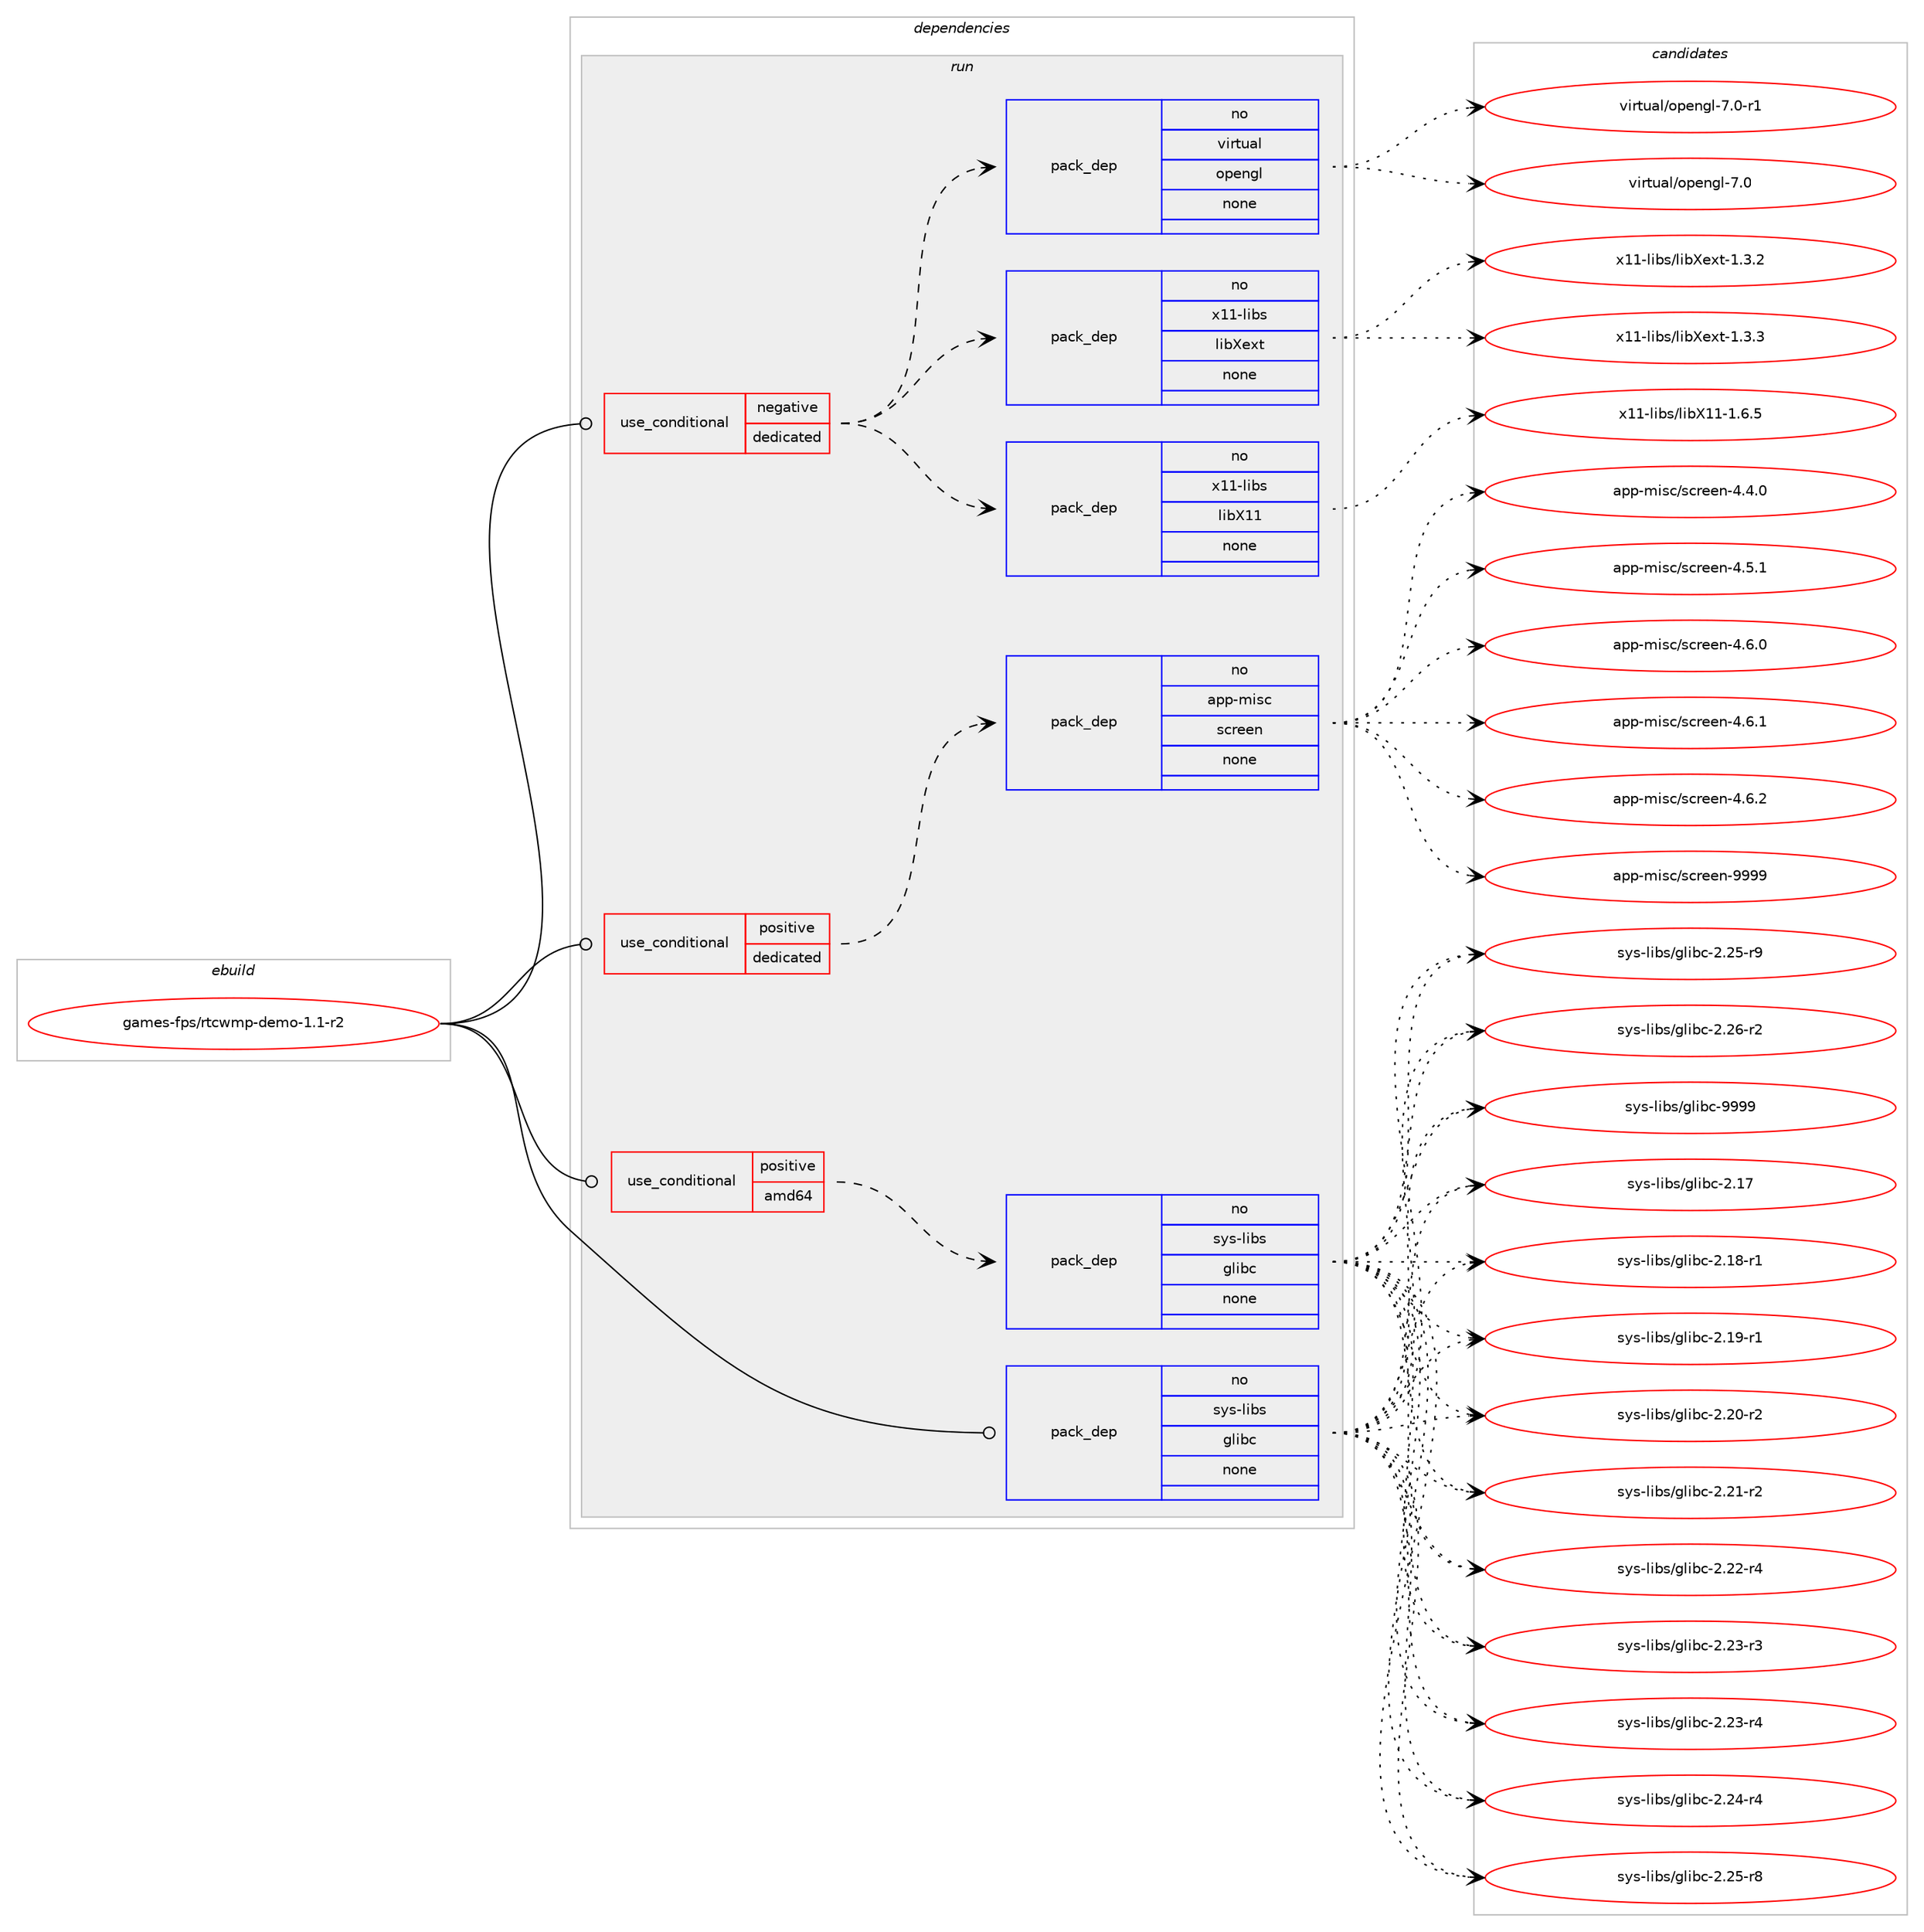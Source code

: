 digraph prolog {

# *************
# Graph options
# *************

newrank=true;
concentrate=true;
compound=true;
graph [rankdir=LR,fontname=Helvetica,fontsize=10,ranksep=1.5];#, ranksep=2.5, nodesep=0.2];
edge  [arrowhead=vee];
node  [fontname=Helvetica,fontsize=10];

# **********
# The ebuild
# **********

subgraph cluster_leftcol {
color=gray;
rank=same;
label=<<i>ebuild</i>>;
id [label="games-fps/rtcwmp-demo-1.1-r2", color=red, width=4, href="../games-fps/rtcwmp-demo-1.1-r2.svg"];
}

# ****************
# The dependencies
# ****************

subgraph cluster_midcol {
color=gray;
label=<<i>dependencies</i>>;
subgraph cluster_compile {
fillcolor="#eeeeee";
style=filled;
label=<<i>compile</i>>;
}
subgraph cluster_compileandrun {
fillcolor="#eeeeee";
style=filled;
label=<<i>compile and run</i>>;
}
subgraph cluster_run {
fillcolor="#eeeeee";
style=filled;
label=<<i>run</i>>;
subgraph cond80563 {
dependency299380 [label=<<TABLE BORDER="0" CELLBORDER="1" CELLSPACING="0" CELLPADDING="4"><TR><TD ROWSPAN="3" CELLPADDING="10">use_conditional</TD></TR><TR><TD>negative</TD></TR><TR><TD>dedicated</TD></TR></TABLE>>, shape=none, color=red];
subgraph pack214192 {
dependency299381 [label=<<TABLE BORDER="0" CELLBORDER="1" CELLSPACING="0" CELLPADDING="4" WIDTH="220"><TR><TD ROWSPAN="6" CELLPADDING="30">pack_dep</TD></TR><TR><TD WIDTH="110">no</TD></TR><TR><TD>virtual</TD></TR><TR><TD>opengl</TD></TR><TR><TD>none</TD></TR><TR><TD></TD></TR></TABLE>>, shape=none, color=blue];
}
dependency299380:e -> dependency299381:w [weight=20,style="dashed",arrowhead="vee"];
subgraph pack214193 {
dependency299382 [label=<<TABLE BORDER="0" CELLBORDER="1" CELLSPACING="0" CELLPADDING="4" WIDTH="220"><TR><TD ROWSPAN="6" CELLPADDING="30">pack_dep</TD></TR><TR><TD WIDTH="110">no</TD></TR><TR><TD>x11-libs</TD></TR><TR><TD>libX11</TD></TR><TR><TD>none</TD></TR><TR><TD></TD></TR></TABLE>>, shape=none, color=blue];
}
dependency299380:e -> dependency299382:w [weight=20,style="dashed",arrowhead="vee"];
subgraph pack214194 {
dependency299383 [label=<<TABLE BORDER="0" CELLBORDER="1" CELLSPACING="0" CELLPADDING="4" WIDTH="220"><TR><TD ROWSPAN="6" CELLPADDING="30">pack_dep</TD></TR><TR><TD WIDTH="110">no</TD></TR><TR><TD>x11-libs</TD></TR><TR><TD>libXext</TD></TR><TR><TD>none</TD></TR><TR><TD></TD></TR></TABLE>>, shape=none, color=blue];
}
dependency299380:e -> dependency299383:w [weight=20,style="dashed",arrowhead="vee"];
}
id:e -> dependency299380:w [weight=20,style="solid",arrowhead="odot"];
subgraph cond80564 {
dependency299384 [label=<<TABLE BORDER="0" CELLBORDER="1" CELLSPACING="0" CELLPADDING="4"><TR><TD ROWSPAN="3" CELLPADDING="10">use_conditional</TD></TR><TR><TD>positive</TD></TR><TR><TD>amd64</TD></TR></TABLE>>, shape=none, color=red];
subgraph pack214195 {
dependency299385 [label=<<TABLE BORDER="0" CELLBORDER="1" CELLSPACING="0" CELLPADDING="4" WIDTH="220"><TR><TD ROWSPAN="6" CELLPADDING="30">pack_dep</TD></TR><TR><TD WIDTH="110">no</TD></TR><TR><TD>sys-libs</TD></TR><TR><TD>glibc</TD></TR><TR><TD>none</TD></TR><TR><TD></TD></TR></TABLE>>, shape=none, color=blue];
}
dependency299384:e -> dependency299385:w [weight=20,style="dashed",arrowhead="vee"];
}
id:e -> dependency299384:w [weight=20,style="solid",arrowhead="odot"];
subgraph cond80565 {
dependency299386 [label=<<TABLE BORDER="0" CELLBORDER="1" CELLSPACING="0" CELLPADDING="4"><TR><TD ROWSPAN="3" CELLPADDING="10">use_conditional</TD></TR><TR><TD>positive</TD></TR><TR><TD>dedicated</TD></TR></TABLE>>, shape=none, color=red];
subgraph pack214196 {
dependency299387 [label=<<TABLE BORDER="0" CELLBORDER="1" CELLSPACING="0" CELLPADDING="4" WIDTH="220"><TR><TD ROWSPAN="6" CELLPADDING="30">pack_dep</TD></TR><TR><TD WIDTH="110">no</TD></TR><TR><TD>app-misc</TD></TR><TR><TD>screen</TD></TR><TR><TD>none</TD></TR><TR><TD></TD></TR></TABLE>>, shape=none, color=blue];
}
dependency299386:e -> dependency299387:w [weight=20,style="dashed",arrowhead="vee"];
}
id:e -> dependency299386:w [weight=20,style="solid",arrowhead="odot"];
subgraph pack214197 {
dependency299388 [label=<<TABLE BORDER="0" CELLBORDER="1" CELLSPACING="0" CELLPADDING="4" WIDTH="220"><TR><TD ROWSPAN="6" CELLPADDING="30">pack_dep</TD></TR><TR><TD WIDTH="110">no</TD></TR><TR><TD>sys-libs</TD></TR><TR><TD>glibc</TD></TR><TR><TD>none</TD></TR><TR><TD></TD></TR></TABLE>>, shape=none, color=blue];
}
id:e -> dependency299388:w [weight=20,style="solid",arrowhead="odot"];
}
}

# **************
# The candidates
# **************

subgraph cluster_choices {
rank=same;
color=gray;
label=<<i>candidates</i>>;

subgraph choice214192 {
color=black;
nodesep=1;
choice118105114116117971084711111210111010310845554648 [label="virtual/opengl-7.0", color=red, width=4,href="../virtual/opengl-7.0.svg"];
choice1181051141161179710847111112101110103108455546484511449 [label="virtual/opengl-7.0-r1", color=red, width=4,href="../virtual/opengl-7.0-r1.svg"];
dependency299381:e -> choice118105114116117971084711111210111010310845554648:w [style=dotted,weight="100"];
dependency299381:e -> choice1181051141161179710847111112101110103108455546484511449:w [style=dotted,weight="100"];
}
subgraph choice214193 {
color=black;
nodesep=1;
choice120494945108105981154710810598884949454946544653 [label="x11-libs/libX11-1.6.5", color=red, width=4,href="../x11-libs/libX11-1.6.5.svg"];
dependency299382:e -> choice120494945108105981154710810598884949454946544653:w [style=dotted,weight="100"];
}
subgraph choice214194 {
color=black;
nodesep=1;
choice12049494510810598115471081059888101120116454946514650 [label="x11-libs/libXext-1.3.2", color=red, width=4,href="../x11-libs/libXext-1.3.2.svg"];
choice12049494510810598115471081059888101120116454946514651 [label="x11-libs/libXext-1.3.3", color=red, width=4,href="../x11-libs/libXext-1.3.3.svg"];
dependency299383:e -> choice12049494510810598115471081059888101120116454946514650:w [style=dotted,weight="100"];
dependency299383:e -> choice12049494510810598115471081059888101120116454946514651:w [style=dotted,weight="100"];
}
subgraph choice214195 {
color=black;
nodesep=1;
choice11512111545108105981154710310810598994550464955 [label="sys-libs/glibc-2.17", color=red, width=4,href="../sys-libs/glibc-2.17.svg"];
choice115121115451081059811547103108105989945504649564511449 [label="sys-libs/glibc-2.18-r1", color=red, width=4,href="../sys-libs/glibc-2.18-r1.svg"];
choice115121115451081059811547103108105989945504649574511449 [label="sys-libs/glibc-2.19-r1", color=red, width=4,href="../sys-libs/glibc-2.19-r1.svg"];
choice115121115451081059811547103108105989945504650484511450 [label="sys-libs/glibc-2.20-r2", color=red, width=4,href="../sys-libs/glibc-2.20-r2.svg"];
choice115121115451081059811547103108105989945504650494511450 [label="sys-libs/glibc-2.21-r2", color=red, width=4,href="../sys-libs/glibc-2.21-r2.svg"];
choice115121115451081059811547103108105989945504650504511452 [label="sys-libs/glibc-2.22-r4", color=red, width=4,href="../sys-libs/glibc-2.22-r4.svg"];
choice115121115451081059811547103108105989945504650514511451 [label="sys-libs/glibc-2.23-r3", color=red, width=4,href="../sys-libs/glibc-2.23-r3.svg"];
choice115121115451081059811547103108105989945504650514511452 [label="sys-libs/glibc-2.23-r4", color=red, width=4,href="../sys-libs/glibc-2.23-r4.svg"];
choice115121115451081059811547103108105989945504650524511452 [label="sys-libs/glibc-2.24-r4", color=red, width=4,href="../sys-libs/glibc-2.24-r4.svg"];
choice115121115451081059811547103108105989945504650534511456 [label="sys-libs/glibc-2.25-r8", color=red, width=4,href="../sys-libs/glibc-2.25-r8.svg"];
choice115121115451081059811547103108105989945504650534511457 [label="sys-libs/glibc-2.25-r9", color=red, width=4,href="../sys-libs/glibc-2.25-r9.svg"];
choice115121115451081059811547103108105989945504650544511450 [label="sys-libs/glibc-2.26-r2", color=red, width=4,href="../sys-libs/glibc-2.26-r2.svg"];
choice11512111545108105981154710310810598994557575757 [label="sys-libs/glibc-9999", color=red, width=4,href="../sys-libs/glibc-9999.svg"];
dependency299385:e -> choice11512111545108105981154710310810598994550464955:w [style=dotted,weight="100"];
dependency299385:e -> choice115121115451081059811547103108105989945504649564511449:w [style=dotted,weight="100"];
dependency299385:e -> choice115121115451081059811547103108105989945504649574511449:w [style=dotted,weight="100"];
dependency299385:e -> choice115121115451081059811547103108105989945504650484511450:w [style=dotted,weight="100"];
dependency299385:e -> choice115121115451081059811547103108105989945504650494511450:w [style=dotted,weight="100"];
dependency299385:e -> choice115121115451081059811547103108105989945504650504511452:w [style=dotted,weight="100"];
dependency299385:e -> choice115121115451081059811547103108105989945504650514511451:w [style=dotted,weight="100"];
dependency299385:e -> choice115121115451081059811547103108105989945504650514511452:w [style=dotted,weight="100"];
dependency299385:e -> choice115121115451081059811547103108105989945504650524511452:w [style=dotted,weight="100"];
dependency299385:e -> choice115121115451081059811547103108105989945504650534511456:w [style=dotted,weight="100"];
dependency299385:e -> choice115121115451081059811547103108105989945504650534511457:w [style=dotted,weight="100"];
dependency299385:e -> choice115121115451081059811547103108105989945504650544511450:w [style=dotted,weight="100"];
dependency299385:e -> choice11512111545108105981154710310810598994557575757:w [style=dotted,weight="100"];
}
subgraph choice214196 {
color=black;
nodesep=1;
choice9711211245109105115994711599114101101110455246524648 [label="app-misc/screen-4.4.0", color=red, width=4,href="../app-misc/screen-4.4.0.svg"];
choice9711211245109105115994711599114101101110455246534649 [label="app-misc/screen-4.5.1", color=red, width=4,href="../app-misc/screen-4.5.1.svg"];
choice9711211245109105115994711599114101101110455246544648 [label="app-misc/screen-4.6.0", color=red, width=4,href="../app-misc/screen-4.6.0.svg"];
choice9711211245109105115994711599114101101110455246544649 [label="app-misc/screen-4.6.1", color=red, width=4,href="../app-misc/screen-4.6.1.svg"];
choice9711211245109105115994711599114101101110455246544650 [label="app-misc/screen-4.6.2", color=red, width=4,href="../app-misc/screen-4.6.2.svg"];
choice97112112451091051159947115991141011011104557575757 [label="app-misc/screen-9999", color=red, width=4,href="../app-misc/screen-9999.svg"];
dependency299387:e -> choice9711211245109105115994711599114101101110455246524648:w [style=dotted,weight="100"];
dependency299387:e -> choice9711211245109105115994711599114101101110455246534649:w [style=dotted,weight="100"];
dependency299387:e -> choice9711211245109105115994711599114101101110455246544648:w [style=dotted,weight="100"];
dependency299387:e -> choice9711211245109105115994711599114101101110455246544649:w [style=dotted,weight="100"];
dependency299387:e -> choice9711211245109105115994711599114101101110455246544650:w [style=dotted,weight="100"];
dependency299387:e -> choice97112112451091051159947115991141011011104557575757:w [style=dotted,weight="100"];
}
subgraph choice214197 {
color=black;
nodesep=1;
choice11512111545108105981154710310810598994550464955 [label="sys-libs/glibc-2.17", color=red, width=4,href="../sys-libs/glibc-2.17.svg"];
choice115121115451081059811547103108105989945504649564511449 [label="sys-libs/glibc-2.18-r1", color=red, width=4,href="../sys-libs/glibc-2.18-r1.svg"];
choice115121115451081059811547103108105989945504649574511449 [label="sys-libs/glibc-2.19-r1", color=red, width=4,href="../sys-libs/glibc-2.19-r1.svg"];
choice115121115451081059811547103108105989945504650484511450 [label="sys-libs/glibc-2.20-r2", color=red, width=4,href="../sys-libs/glibc-2.20-r2.svg"];
choice115121115451081059811547103108105989945504650494511450 [label="sys-libs/glibc-2.21-r2", color=red, width=4,href="../sys-libs/glibc-2.21-r2.svg"];
choice115121115451081059811547103108105989945504650504511452 [label="sys-libs/glibc-2.22-r4", color=red, width=4,href="../sys-libs/glibc-2.22-r4.svg"];
choice115121115451081059811547103108105989945504650514511451 [label="sys-libs/glibc-2.23-r3", color=red, width=4,href="../sys-libs/glibc-2.23-r3.svg"];
choice115121115451081059811547103108105989945504650514511452 [label="sys-libs/glibc-2.23-r4", color=red, width=4,href="../sys-libs/glibc-2.23-r4.svg"];
choice115121115451081059811547103108105989945504650524511452 [label="sys-libs/glibc-2.24-r4", color=red, width=4,href="../sys-libs/glibc-2.24-r4.svg"];
choice115121115451081059811547103108105989945504650534511456 [label="sys-libs/glibc-2.25-r8", color=red, width=4,href="../sys-libs/glibc-2.25-r8.svg"];
choice115121115451081059811547103108105989945504650534511457 [label="sys-libs/glibc-2.25-r9", color=red, width=4,href="../sys-libs/glibc-2.25-r9.svg"];
choice115121115451081059811547103108105989945504650544511450 [label="sys-libs/glibc-2.26-r2", color=red, width=4,href="../sys-libs/glibc-2.26-r2.svg"];
choice11512111545108105981154710310810598994557575757 [label="sys-libs/glibc-9999", color=red, width=4,href="../sys-libs/glibc-9999.svg"];
dependency299388:e -> choice11512111545108105981154710310810598994550464955:w [style=dotted,weight="100"];
dependency299388:e -> choice115121115451081059811547103108105989945504649564511449:w [style=dotted,weight="100"];
dependency299388:e -> choice115121115451081059811547103108105989945504649574511449:w [style=dotted,weight="100"];
dependency299388:e -> choice115121115451081059811547103108105989945504650484511450:w [style=dotted,weight="100"];
dependency299388:e -> choice115121115451081059811547103108105989945504650494511450:w [style=dotted,weight="100"];
dependency299388:e -> choice115121115451081059811547103108105989945504650504511452:w [style=dotted,weight="100"];
dependency299388:e -> choice115121115451081059811547103108105989945504650514511451:w [style=dotted,weight="100"];
dependency299388:e -> choice115121115451081059811547103108105989945504650514511452:w [style=dotted,weight="100"];
dependency299388:e -> choice115121115451081059811547103108105989945504650524511452:w [style=dotted,weight="100"];
dependency299388:e -> choice115121115451081059811547103108105989945504650534511456:w [style=dotted,weight="100"];
dependency299388:e -> choice115121115451081059811547103108105989945504650534511457:w [style=dotted,weight="100"];
dependency299388:e -> choice115121115451081059811547103108105989945504650544511450:w [style=dotted,weight="100"];
dependency299388:e -> choice11512111545108105981154710310810598994557575757:w [style=dotted,weight="100"];
}
}

}
